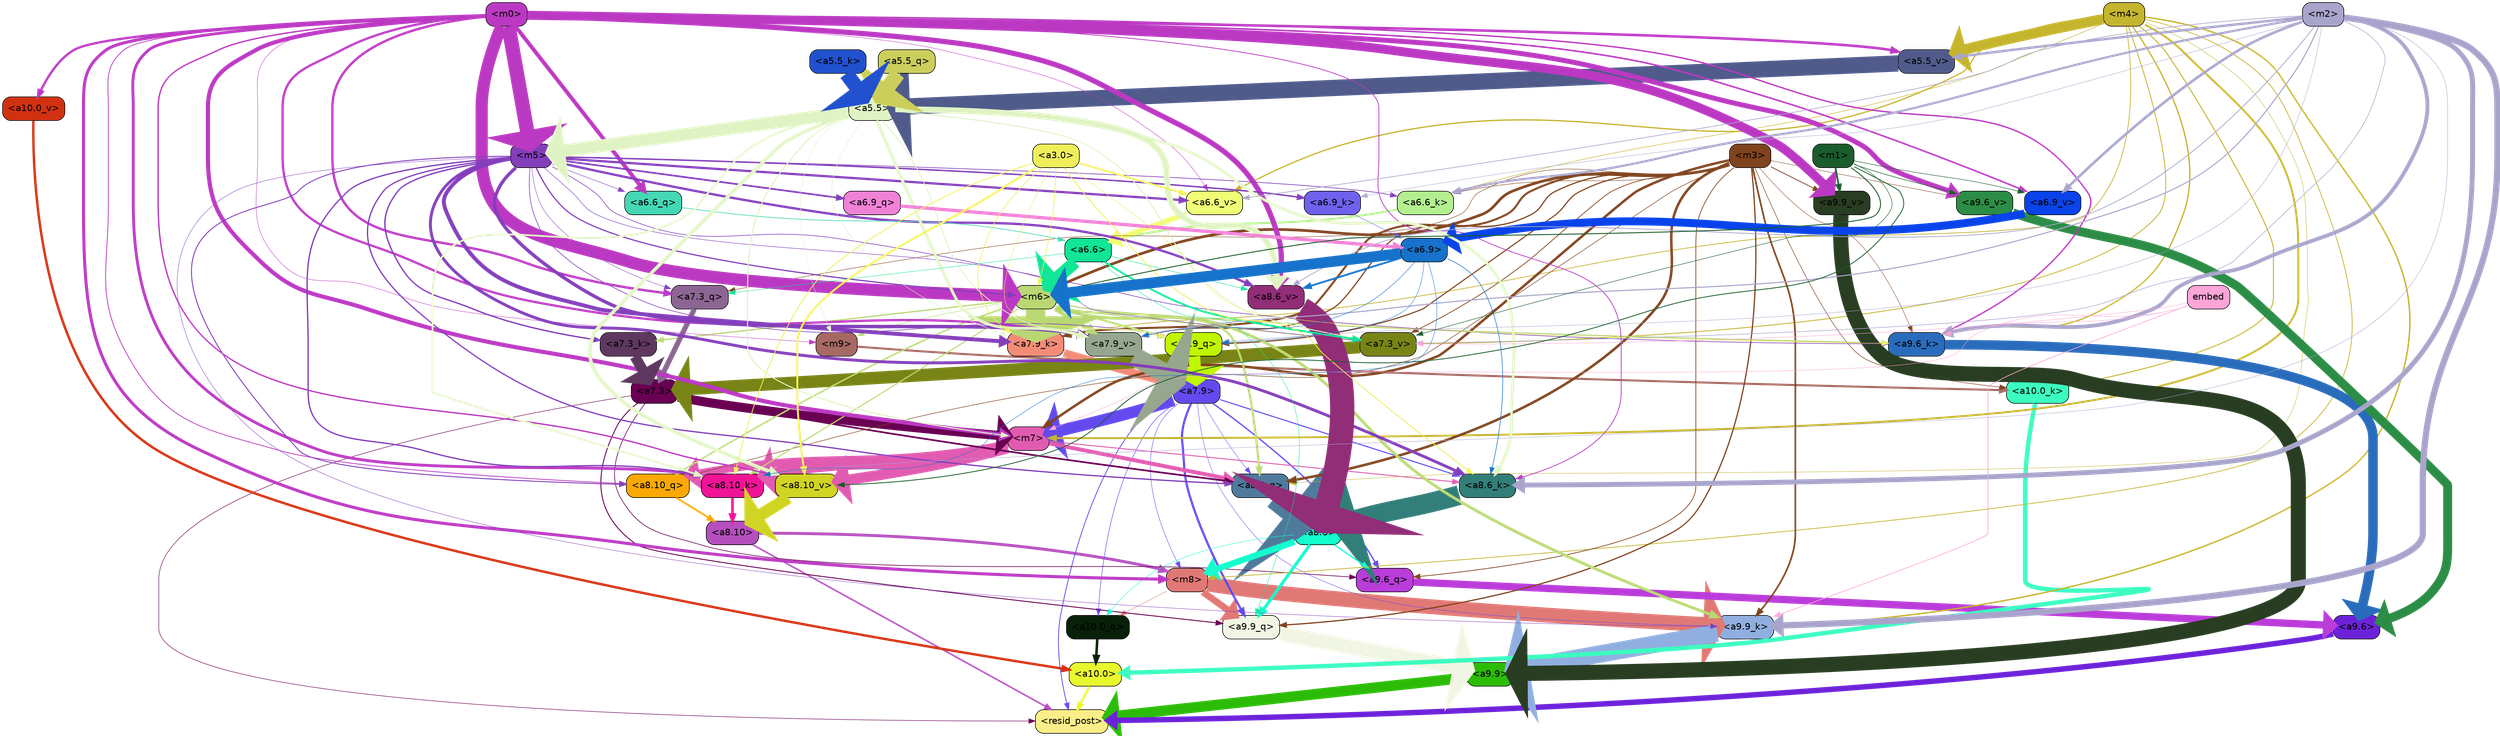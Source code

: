 strict digraph "" {
	graph [bgcolor=transparent,
		layout=dot,
		overlap=false,
		splines=true
	];
	"<a10.0>"	[color=black,
		fillcolor="#e7f92d",
		fontname=Helvetica,
		shape=box,
		style="filled, rounded"];
	"<resid_post>"	[color=black,
		fillcolor="#fbee88",
		fontname=Helvetica,
		shape=box,
		style="filled, rounded"];
	"<a10.0>" -> "<resid_post>"	[color="#e7f92d",
		penwidth=3.4253244400024414];
	"<a9.9>"	[color=black,
		fillcolor="#2cbc08",
		fontname=Helvetica,
		shape=box,
		style="filled, rounded"];
	"<a9.9>" -> "<resid_post>"	[color="#2cbc08",
		penwidth=16.05378818511963];
	"<a9.6>"	[color=black,
		fillcolor="#6c22d9",
		fontname=Helvetica,
		shape=box,
		style="filled, rounded"];
	"<a9.6>" -> "<resid_post>"	[color="#6c22d9",
		penwidth=8.33797836303711];
	"<a8.10>"	[color=black,
		fillcolor="#b44fbd",
		fontname=Helvetica,
		shape=box,
		style="filled, rounded"];
	"<a8.10>" -> "<resid_post>"	[color="#b44fbd",
		penwidth=2.3390636444091797];
	"<m8>"	[color=black,
		fillcolor="#e07975",
		fontname=Helvetica,
		shape=box,
		style="filled, rounded"];
	"<a8.10>" -> "<m8>"	[color="#b44fbd",
		penwidth=4.388927459716797];
	"<a7.9>"	[color=black,
		fillcolor="#634aee",
		fontname=Helvetica,
		shape=box,
		style="filled, rounded"];
	"<a7.9>" -> "<resid_post>"	[color="#634aee",
		penwidth=1.1926651000976562];
	"<a10.0_q>"	[color=black,
		fillcolor="#072007",
		fontname=Helvetica,
		shape=box,
		style="filled, rounded"];
	"<a7.9>" -> "<a10.0_q>"	[color="#634aee",
		penwidth=0.7811813354492188];
	"<a7.9>" -> "<m8>"	[color="#634aee",
		penwidth=0.6738662719726562];
	"<a9.9_q>"	[color=black,
		fillcolor="#f1f5e3",
		fontname=Helvetica,
		shape=box,
		style="filled, rounded"];
	"<a7.9>" -> "<a9.9_q>"	[color="#634aee",
		penwidth=3.33896541595459];
	"<a9.6_q>"	[color=black,
		fillcolor="#ba3cd9",
		fontname=Helvetica,
		shape=box,
		style="filled, rounded"];
	"<a7.9>" -> "<a9.6_q>"	[color="#634aee",
		penwidth=2.0531044006347656];
	"<a9.9_k>"	[color=black,
		fillcolor="#90afe0",
		fontname=Helvetica,
		shape=box,
		style="filled, rounded"];
	"<a7.9>" -> "<a9.9_k>"	[color="#634aee",
		penwidth=0.6];
	"<a8.6_q>"	[color=black,
		fillcolor="#507a9c",
		fontname=Helvetica,
		shape=box,
		style="filled, rounded"];
	"<a7.9>" -> "<a8.6_q>"	[color="#634aee",
		penwidth=0.6];
	"<a8.6_k>"	[color=black,
		fillcolor="#327e79",
		fontname=Helvetica,
		shape=box,
		style="filled, rounded"];
	"<a7.9>" -> "<a8.6_k>"	[color="#634aee",
		penwidth=1.5751152038574219];
	"<m7>"	[color=black,
		fillcolor="#e15bb1",
		fontname=Helvetica,
		shape=box,
		style="filled, rounded"];
	"<a7.9>" -> "<m7>"	[color="#634aee",
		penwidth=17.67833709716797];
	"<a7.3>"	[color=black,
		fillcolor="#690052",
		fontname=Helvetica,
		shape=box,
		style="filled, rounded"];
	"<a7.3>" -> "<resid_post>"	[color="#690052",
		penwidth=0.7339706420898438];
	"<a7.3>" -> "<a9.9_q>"	[color="#690052",
		penwidth=1.3609809875488281];
	"<a7.3>" -> "<a9.6_q>"	[color="#690052",
		penwidth=0.9587650299072266];
	"<a7.3>" -> "<a8.6_q>"	[color="#690052",
		penwidth=2.597522735595703];
	"<a7.3>" -> "<m7>"	[color="#690052",
		penwidth=13.925512313842773];
	"<a10.0_q>" -> "<a10.0>"	[color="#072007",
		penwidth=3.861766815185547];
	"<a10.0_k>"	[color=black,
		fillcolor="#3cfdbf",
		fontname=Helvetica,
		shape=box,
		style="filled, rounded"];
	"<a10.0_k>" -> "<a10.0>"	[color="#3cfdbf",
		penwidth=6.691814422607422];
	"<a10.0_v>"	[color=black,
		fillcolor="#d23111",
		fontname=Helvetica,
		shape=box,
		style="filled, rounded"];
	"<a10.0_v>" -> "<a10.0>"	[color="#d23111",
		penwidth=3.703948974609375];
	"<m8>" -> "<a10.0_q>"	[color="#e07975",
		penwidth=0.6];
	"<m8>" -> "<a9.9_q>"	[color="#e07975",
		penwidth=10.407995223999023];
	"<m8>" -> "<a9.9_k>"	[color="#e07975",
		penwidth=22.67278480529785];
	"<a8.6>"	[color=black,
		fillcolor="#13fdcd",
		fontname=Helvetica,
		shape=box,
		style="filled, rounded"];
	"<a8.6>" -> "<a10.0_q>"	[color="#13fdcd",
		penwidth=0.6];
	"<a8.6>" -> "<m8>"	[color="#13fdcd",
		penwidth=9.616483688354492];
	"<a8.6>" -> "<a9.9_q>"	[color="#13fdcd",
		penwidth=4.681654930114746];
	"<a8.6>" -> "<a9.6_q>"	[color="#13fdcd",
		penwidth=2.0046749114990234];
	"<m9>"	[color=black,
		fillcolor="#a76963",
		fontname=Helvetica,
		shape=box,
		style="filled, rounded"];
	"<m9>" -> "<a10.0_k>"	[color="#a76963",
		penwidth=3.1536026000976562];
	"<m4>"	[color=black,
		fillcolor="#c5b42d",
		fontname=Helvetica,
		shape=box,
		style="filled, rounded"];
	"<m4>" -> "<a10.0_k>"	[color="#c5b42d",
		penwidth=1.4532089233398438];
	"<m4>" -> "<m8>"	[color="#c5b42d",
		penwidth=1.1121444702148438];
	"<m4>" -> "<a9.9_k>"	[color="#c5b42d",
		penwidth=2.1296005249023438];
	"<a9.6_k>"	[color=black,
		fillcolor="#2a6cbc",
		fontname=Helvetica,
		shape=box,
		style="filled, rounded"];
	"<m4>" -> "<a9.6_k>"	[color="#c5b42d",
		penwidth=1.93524169921875];
	"<m4>" -> "<a8.6_q>"	[color="#c5b42d",
		penwidth=0.6086311340332031];
	"<m4>" -> "<m7>"	[color="#c5b42d",
		penwidth=2.9153175354003906];
	"<a7.9_k>"	[color=black,
		fillcolor="#f38c77",
		fontname=Helvetica,
		shape=box,
		style="filled, rounded"];
	"<m4>" -> "<a7.9_k>"	[color="#c5b42d",
		penwidth=1.0983266830444336];
	"<a7.3_v>"	[color=black,
		fillcolor="#788415",
		fontname=Helvetica,
		shape=box,
		style="filled, rounded"];
	"<m4>" -> "<a7.3_v>"	[color="#c5b42d",
		penwidth=1.2746734619140625];
	"<a6.6_k>"	[color=black,
		fillcolor="#b4ef8f",
		fontname=Helvetica,
		shape=box,
		style="filled, rounded"];
	"<m4>" -> "<a6.6_k>"	[color="#c5b42d",
		penwidth=0.7470474243164062];
	"<a6.6_v>"	[color=black,
		fillcolor="#f0fd76",
		fontname=Helvetica,
		shape=box,
		style="filled, rounded"];
	"<m4>" -> "<a6.6_v>"	[color="#c5b42d",
		penwidth=1.873147964477539];
	"<a5.5_v>"	[color=black,
		fillcolor="#505b8b",
		fontname=Helvetica,
		shape=box,
		style="filled, rounded"];
	"<m4>" -> "<a5.5_v>"	[color="#c5b42d",
		penwidth=15.7442626953125];
	"<m3>"	[color=black,
		fillcolor="#7f431d",
		fontname=Helvetica,
		shape=box,
		style="filled, rounded"];
	"<m3>" -> "<a10.0_k>"	[color="#7f431d",
		penwidth=0.8012542724609375];
	"<m6>"	[color=black,
		fillcolor="#b9d773",
		fontname=Helvetica,
		shape=box,
		style="filled, rounded"];
	"<m3>" -> "<m6>"	[color="#7f431d",
		penwidth=4.0873308181762695];
	"<m3>" -> "<a9.9_q>"	[color="#7f431d",
		penwidth=1.8098411560058594];
	"<m3>" -> "<a9.6_q>"	[color="#7f431d",
		penwidth=1.0731983184814453];
	"<m3>" -> "<a9.9_k>"	[color="#7f431d",
		penwidth=2.538074493408203];
	"<m3>" -> "<a9.6_k>"	[color="#7f431d",
		penwidth=0.6];
	"<a9.9_v>"	[color=black,
		fillcolor="#283d21",
		fontname=Helvetica,
		shape=box,
		style="filled, rounded"];
	"<m3>" -> "<a9.9_v>"	[color="#7f431d",
		penwidth=1.1908531188964844];
	"<a9.6_v>"	[color=black,
		fillcolor="#2c8d46",
		fontname=Helvetica,
		shape=box,
		style="filled, rounded"];
	"<m3>" -> "<a9.6_v>"	[color="#7f431d",
		penwidth=0.6];
	"<a8.10_q>"	[color=black,
		fillcolor="#fca804",
		fontname=Helvetica,
		shape=box,
		style="filled, rounded"];
	"<m3>" -> "<a8.10_q>"	[color="#7f431d",
		penwidth=0.7969093322753906];
	"<m3>" -> "<a8.6_q>"	[color="#7f431d",
		penwidth=3.8069801330566406];
	"<m3>" -> "<m7>"	[color="#7f431d",
		penwidth=3.7463531494140625];
	"<a7.9_q>"	[color=black,
		fillcolor="#bff602",
		fontname=Helvetica,
		shape=box,
		style="filled, rounded"];
	"<m3>" -> "<a7.9_q>"	[color="#7f431d",
		penwidth=1.7077007293701172];
	"<a7.3_q>"	[color=black,
		fillcolor="#8c6692",
		fontname=Helvetica,
		shape=box,
		style="filled, rounded"];
	"<m3>" -> "<a7.3_q>"	[color="#7f431d",
		penwidth=0.6810226440429688];
	"<m3>" -> "<a7.9_k>"	[color="#7f431d",
		penwidth=3.0535898208618164];
	"<a7.9_v>"	[color=black,
		fillcolor="#97a68e",
		fontname=Helvetica,
		shape=box,
		style="filled, rounded"];
	"<m3>" -> "<a7.9_v>"	[color="#7f431d",
		penwidth=1.8027725219726562];
	"<m3>" -> "<a7.3_v>"	[color="#7f431d",
		penwidth=1.0946578979492188];
	"<m3>" -> "<a6.6_k>"	[color="#7f431d",
		penwidth=0.6740627288818359];
	"<m0>"	[color=black,
		fillcolor="#bb39c2",
		fontname=Helvetica,
		shape=box,
		style="filled, rounded"];
	"<m0>" -> "<a10.0_v>"	[color="#bb39c2",
		penwidth=3.520832061767578];
	"<m0>" -> "<m8>"	[color="#bb39c2",
		penwidth=4.624839782714844];
	"<m0>" -> "<m9>"	[color="#bb39c2",
		penwidth=0.6];
	"<m0>" -> "<m6>"	[color="#bb39c2",
		penwidth=18.578011751174927];
	"<m0>" -> "<a9.6_k>"	[color="#bb39c2",
		penwidth=2.0742149353027344];
	"<m0>" -> "<a9.9_v>"	[color="#bb39c2",
		penwidth=13.6649169921875];
	"<m0>" -> "<a9.6_v>"	[color="#bb39c2",
		penwidth=7.575786590576172];
	"<m5>"	[color=black,
		fillcolor="#833eba",
		fontname=Helvetica,
		shape=box,
		style="filled, rounded"];
	"<m0>" -> "<m5>"	[color="#bb39c2",
		penwidth=21.776307940483093];
	"<m0>" -> "<a8.10_q>"	[color="#bb39c2",
		penwidth=1.1731605529785156];
	"<a8.10_k>"	[color=black,
		fillcolor="#f01395",
		fontname=Helvetica,
		shape=box,
		style="filled, rounded"];
	"<m0>" -> "<a8.10_k>"	[color="#bb39c2",
		penwidth=4.350425720214844];
	"<m0>" -> "<a8.6_k>"	[color="#bb39c2",
		penwidth=1.1486854553222656];
	"<a8.10_v>"	[color=black,
		fillcolor="#d0d423",
		fontname=Helvetica,
		shape=box,
		style="filled, rounded"];
	"<m0>" -> "<a8.10_v>"	[color="#bb39c2",
		penwidth=2.0526657104492188];
	"<a8.6_v>"	[color=black,
		fillcolor="#922d78",
		fontname=Helvetica,
		shape=box,
		style="filled, rounded"];
	"<m0>" -> "<a8.6_v>"	[color="#bb39c2",
		penwidth=7.951751708984375];
	"<m0>" -> "<m7>"	[color="#bb39c2",
		penwidth=6.283721923828125];
	"<m0>" -> "<a7.3_q>"	[color="#bb39c2",
		penwidth=3.6216583251953125];
	"<m0>" -> "<a7.9_v>"	[color="#bb39c2",
		penwidth=3.447589874267578];
	"<a6.6_q>"	[color=black,
		fillcolor="#44d8b5",
		fontname=Helvetica,
		shape=box,
		style="filled, rounded"];
	"<m0>" -> "<a6.6_q>"	[color="#bb39c2",
		penwidth=5.959924697875977];
	"<a6.9_v>"	[color=black,
		fillcolor="#0943e9",
		fontname=Helvetica,
		shape=box,
		style="filled, rounded"];
	"<m0>" -> "<a6.9_v>"	[color="#bb39c2",
		penwidth=2.383556365966797];
	"<m0>" -> "<a6.6_v>"	[color="#bb39c2",
		penwidth=0.6];
	"<m0>" -> "<a5.5_v>"	[color="#bb39c2",
		penwidth=3.8549962043762207];
	"<m6>" -> "<m9>"	[color="#b9d773",
		penwidth=0.7276992797851562];
	"<m6>" -> "<a9.9_k>"	[color="#b9d773",
		penwidth=4.405937194824219];
	"<m6>" -> "<a9.6_k>"	[color="#b9d773",
		penwidth=1.6540985107421875];
	"<m6>" -> "<a8.10_q>"	[color="#b9d773",
		penwidth=2.2618331909179688];
	"<m6>" -> "<a8.6_q>"	[color="#b9d773",
		penwidth=3.241657257080078];
	"<m6>" -> "<a8.10_k>"	[color="#b9d773",
		penwidth=1.733642578125];
	"<m6>" -> "<a7.9_q>"	[color="#b9d773",
		penwidth=2.9651412963867188];
	"<m6>" -> "<a7.9_k>"	[color="#b9d773",
		penwidth=29.52049446105957];
	"<a7.3_k>"	[color=black,
		fillcolor="#5e385f",
		fontname=Helvetica,
		shape=box,
		style="filled, rounded"];
	"<m6>" -> "<a7.3_k>"	[color="#b9d773",
		penwidth=1.8433246612548828];
	"<m6>" -> "<a7.9_v>"	[color="#b9d773",
		penwidth=5.381137847900391];
	"<m6>" -> "<a7.3_v>"	[color="#b9d773",
		penwidth=1.3778877258300781];
	"<a5.5>"	[color=black,
		fillcolor="#e0f3c4",
		fontname=Helvetica,
		shape=box,
		style="filled, rounded"];
	"<a5.5>" -> "<m9>"	[color="#e0f3c4",
		penwidth=0.6];
	"<a5.5>" -> "<m5>"	[color="#e0f3c4",
		penwidth=19.247835159301758];
	"<a5.5>" -> "<a8.10_k>"	[color="#e0f3c4",
		penwidth=2.6749038696289062];
	"<a5.5>" -> "<a8.6_k>"	[color="#e0f3c4",
		penwidth=3.9810218811035156];
	"<a5.5>" -> "<a8.10_v>"	[color="#e0f3c4",
		penwidth=5.2978057861328125];
	"<a5.5>" -> "<a8.6_v>"	[color="#e0f3c4",
		penwidth=9.177913665771484];
	"<a5.5>" -> "<m7>"	[color="#e0f3c4",
		penwidth=1.5525360107421875];
	"<a5.5>" -> "<a7.9_q>"	[color="#e0f3c4",
		penwidth=1.22930908203125];
	"<a5.5>" -> "<a7.9_k>"	[color="#e0f3c4",
		penwidth=0.6708955764770508];
	"<a5.5>" -> "<a7.9_v>"	[color="#e0f3c4",
		penwidth=4.432796478271484];
	"<a5.5>" -> "<a7.3_v>"	[color="#e0f3c4",
		penwidth=1.4417800903320312];
	"<a9.9_q>" -> "<a9.9>"	[color="#f1f5e3",
		penwidth=23.20368194580078];
	"<a9.6_q>" -> "<a9.6>"	[color="#ba3cd9",
		penwidth=11.181507110595703];
	"<a9.9_k>" -> "<a9.9>"	[color="#90afe0",
		penwidth=26.641464233398438];
	"<a9.6_k>" -> "<a9.6>"	[color="#2a6cbc",
		penwidth=14.532459259033203];
	"<a9.9_v>" -> "<a9.9>"	[color="#283d21",
		penwidth=23.02225112915039];
	"<a9.6_v>" -> "<a9.6>"	[color="#2c8d46",
		penwidth=13.634431838989258];
	"<a6.6>"	[color=black,
		fillcolor="#11e596",
		fontname=Helvetica,
		shape=box,
		style="filled, rounded"];
	"<a6.6>" -> "<m6>"	[color="#11e596",
		penwidth=19.58005142211914];
	"<a6.6>" -> "<a9.9_q>"	[color="#11e596",
		penwidth=0.6];
	"<a6.6>" -> "<a8.6_v>"	[color="#11e596",
		penwidth=0.6731643676757812];
	"<a6.6>" -> "<a7.3_q>"	[color="#11e596",
		penwidth=0.6];
	"<a6.6>" -> "<a7.3_v>"	[color="#11e596",
		penwidth=2.8381996154785156];
	"<m5>" -> "<m6>"	[color="#833eba",
		penwidth=1.7808427810668945];
	"<m5>" -> "<a9.9_k>"	[color="#833eba",
		penwidth=0.6];
	"<m5>" -> "<a9.6_k>"	[color="#833eba",
		penwidth=0.9087238311767578];
	"<m5>" -> "<a8.10_q>"	[color="#833eba",
		penwidth=1.3886604309082031];
	"<m5>" -> "<a8.6_q>"	[color="#833eba",
		penwidth=1.8975334167480469];
	"<m5>" -> "<a8.10_k>"	[color="#833eba",
		penwidth=1.9560012817382812];
	"<m5>" -> "<a8.6_k>"	[color="#833eba",
		penwidth=4.4348602294921875];
	"<m5>" -> "<a8.6_v>"	[color="#833eba",
		penwidth=3.547332763671875];
	"<m5>" -> "<a7.9_q>"	[color="#833eba",
		penwidth=0.9239292144775391];
	"<m5>" -> "<a7.3_q>"	[color="#833eba",
		penwidth=0.6050910949707031];
	"<m5>" -> "<a7.9_k>"	[color="#833eba",
		penwidth=5.895898818969727];
	"<m5>" -> "<a7.3_k>"	[color="#833eba",
		penwidth=2.047999382019043];
	"<m5>" -> "<a7.9_v>"	[color="#833eba",
		penwidth=5.163473129272461];
	"<m5>" -> "<a7.3_v>"	[color="#833eba",
		penwidth=0.7120857238769531];
	"<a6.9_q>"	[color=black,
		fillcolor="#f082d6",
		fontname=Helvetica,
		shape=box,
		style="filled, rounded"];
	"<m5>" -> "<a6.9_q>"	[color="#833eba",
		penwidth=2.6011505126953125];
	"<m5>" -> "<a6.6_q>"	[color="#833eba",
		penwidth=0.6670303344726562];
	"<a6.9_k>"	[color=black,
		fillcolor="#6f61ed",
		fontname=Helvetica,
		shape=box,
		style="filled, rounded"];
	"<m5>" -> "<a6.9_k>"	[color="#833eba",
		penwidth=2.202533721923828];
	"<m5>" -> "<a6.6_k>"	[color="#833eba",
		penwidth=1.00042724609375];
	"<m5>" -> "<a6.6_v>"	[color="#833eba",
		penwidth=3.4290390014648438];
	"<m2>"	[color=black,
		fillcolor="#a8a4cb",
		fontname=Helvetica,
		shape=box,
		style="filled, rounded"];
	"<m2>" -> "<a9.9_k>"	[color="#a8a4cb",
		penwidth=9.546476364135742];
	"<m2>" -> "<a9.6_k>"	[color="#a8a4cb",
		penwidth=5.765581130981445];
	"<m2>" -> "<a8.10_k>"	[color="#a8a4cb",
		penwidth=0.6];
	"<m2>" -> "<a8.6_k>"	[color="#a8a4cb",
		penwidth=7.5130767822265625];
	"<m2>" -> "<a8.6_v>"	[color="#a8a4cb",
		penwidth=1.1399917602539062];
	"<m2>" -> "<a7.9_q>"	[color="#a8a4cb",
		penwidth=0.6];
	"<m2>" -> "<a7.9_v>"	[color="#a8a4cb",
		penwidth=1.5795440673828125];
	"<m2>" -> "<a7.3_v>"	[color="#a8a4cb",
		penwidth=0.8394660949707031];
	"<m2>" -> "<a6.9_k>"	[color="#a8a4cb",
		penwidth=0.6];
	"<m2>" -> "<a6.6_k>"	[color="#a8a4cb",
		penwidth=3.2944984436035156];
	"<m2>" -> "<a6.9_v>"	[color="#a8a4cb",
		penwidth=3.973684310913086];
	"<m2>" -> "<a6.6_v>"	[color="#a8a4cb",
		penwidth=0.9880199432373047];
	"<m2>" -> "<a5.5_v>"	[color="#a8a4cb",
		penwidth=3.6759214401245117];
	embed	[color=black,
		fillcolor="#fea4d7",
		fontname=Helvetica,
		shape=box,
		style="filled, rounded"];
	embed -> "<a9.9_k>"	[color="#fea4d7",
		penwidth=1.044057846069336];
	embed -> "<a9.6_k>"	[color="#fea4d7",
		penwidth=0.6];
	embed -> "<m7>"	[color="#fea4d7",
		penwidth=0.6];
	embed -> "<a7.3_v>"	[color="#fea4d7",
		penwidth=0.6];
	"<a3.0>"	[color=black,
		fillcolor="#efef5a",
		fontname=Helvetica,
		shape=box,
		style="filled, rounded"];
	"<a3.0>" -> "<m6>"	[color="#efef5a",
		penwidth=0.9893608093261719];
	"<a3.0>" -> "<a9.6_k>"	[color="#efef5a",
		penwidth=0.6];
	"<a3.0>" -> "<a8.10_k>"	[color="#efef5a",
		penwidth=1.2375259399414062];
	"<a3.0>" -> "<a8.6_k>"	[color="#efef5a",
		penwidth=1.2278594970703125];
	"<a3.0>" -> "<a8.10_v>"	[color="#efef5a",
		penwidth=2.9724464416503906];
	"<a3.0>" -> "<a7.9_q>"	[color="#efef5a",
		penwidth=0.6];
	"<a3.0>" -> "<a7.9_k>"	[color="#efef5a",
		penwidth=0.9558658599853516];
	"<a3.0>" -> "<a6.6_v>"	[color="#efef5a",
		penwidth=2.5804481506347656];
	"<m1>"	[color=black,
		fillcolor="#1a5c2c",
		fontname=Helvetica,
		shape=box,
		style="filled, rounded"];
	"<m1>" -> "<m6>"	[color="#1a5c2c",
		penwidth=1.3794612884521484];
	"<m1>" -> "<a9.9_v>"	[color="#1a5c2c",
		penwidth=2.484710693359375];
	"<m1>" -> "<a9.6_v>"	[color="#1a5c2c",
		penwidth=0.8296928405761719];
	"<m1>" -> "<a8.10_v>"	[color="#1a5c2c",
		penwidth=1.2231903076171875];
	"<m1>" -> "<a7.3_v>"	[color="#1a5c2c",
		penwidth=0.7203178405761719];
	"<m1>" -> "<a6.9_v>"	[color="#1a5c2c",
		penwidth=0.7137031555175781];
	"<a8.10_q>" -> "<a8.10>"	[color="#fca804",
		penwidth=2.6974411010742188];
	"<a8.6_q>" -> "<a8.6>"	[color="#507a9c",
		penwidth=34.91962909698486];
	"<a8.10_k>" -> "<a8.10>"	[color="#f01395",
		penwidth=3.9815139770507812];
	"<a8.6_k>" -> "<a8.6>"	[color="#327e79",
		penwidth=30.12779998779297];
	"<a8.10_v>" -> "<a8.10>"	[color="#d0d423",
		penwidth=18.80433464050293];
	"<a8.6_v>" -> "<a8.6>"	[color="#922d78",
		penwidth=37.04597568511963];
	"<m7>" -> "<a8.10_q>"	[color="#e15bb1",
		penwidth=12.189899444580078];
	"<m7>" -> "<a8.6_q>"	[color="#e15bb1",
		penwidth=5.949329376220703];
	"<m7>" -> "<a8.10_k>"	[color="#e15bb1",
		penwidth=16.634174346923828];
	"<m7>" -> "<a8.6_k>"	[color="#e15bb1",
		penwidth=1.4160232543945312];
	"<m7>" -> "<a8.10_v>"	[color="#e15bb1",
		penwidth=15.893604278564453];
	"<a6.9>"	[color=black,
		fillcolor="#1672ca",
		fontname=Helvetica,
		shape=box,
		style="filled, rounded"];
	"<a6.9>" -> "<m6>"	[color="#1672ca",
		penwidth=16.39166831970215];
	"<a6.9>" -> "<a8.10_k>"	[color="#1672ca",
		penwidth=0.6];
	"<a6.9>" -> "<a8.6_k>"	[color="#1672ca",
		penwidth=0.8667373657226562];
	"<a6.9>" -> "<a8.6_v>"	[color="#1672ca",
		penwidth=2.8011817932128906];
	"<a6.9>" -> "<a7.9_q>"	[color="#1672ca",
		penwidth=0.6];
	"<a6.9>" -> "<a7.9_v>"	[color="#1672ca",
		penwidth=0.6784553527832031];
	"<a7.9_q>" -> "<a7.9>"	[color="#bff602",
		penwidth=17.651885986328125];
	"<a7.3_q>" -> "<a7.3>"	[color="#8c6692",
		penwidth=7.866306304931641];
	"<a7.9_k>" -> "<a7.9>"	[color="#f38c77",
		penwidth=12.17039680480957];
	"<a7.3_k>" -> "<a7.3>"	[color="#5e385f",
		penwidth=16.016246795654297];
	"<a7.9_v>" -> "<a7.9>"	[color="#97a68e",
		penwidth=29.394658088684082];
	"<a7.3_v>" -> "<a7.3>"	[color="#788415",
		penwidth=19.01776695251465];
	"<a6.9_q>" -> "<a6.9>"	[color="#f082d6",
		penwidth=5.041379928588867];
	"<a6.6_q>" -> "<a6.6>"	[color="#44d8b5",
		penwidth=1.0210704803466797];
	"<a6.9_k>" -> "<a6.9>"	[color="#6f61ed",
		penwidth=0.6];
	"<a6.6_k>" -> "<a6.6>"	[color="#b4ef8f",
		penwidth=3.0834922790527344];
	"<a6.9_v>" -> "<a6.9>"	[color="#0943e9",
		penwidth=12.179949760437012];
	"<a6.6_v>" -> "<a6.6>"	[color="#f0fd76",
		penwidth=8.061713218688965];
	"<a5.5_q>"	[color=black,
		fillcolor="#ccce5c",
		fontname=Helvetica,
		shape=box,
		style="filled, rounded"];
	"<a5.5_q>" -> "<a5.5>"	[color="#ccce5c",
		penwidth=22.712479948997498];
	"<a5.5_k>"	[color=black,
		fillcolor="#2151cf",
		fontname=Helvetica,
		shape=box,
		style="filled, rounded"];
	"<a5.5_k>" -> "<a5.5>"	[color="#2151cf",
		penwidth=22.36222541332245];
	"<a5.5_v>" -> "<a5.5>"	[color="#505b8b",
		penwidth=24.821291208267212];
}
